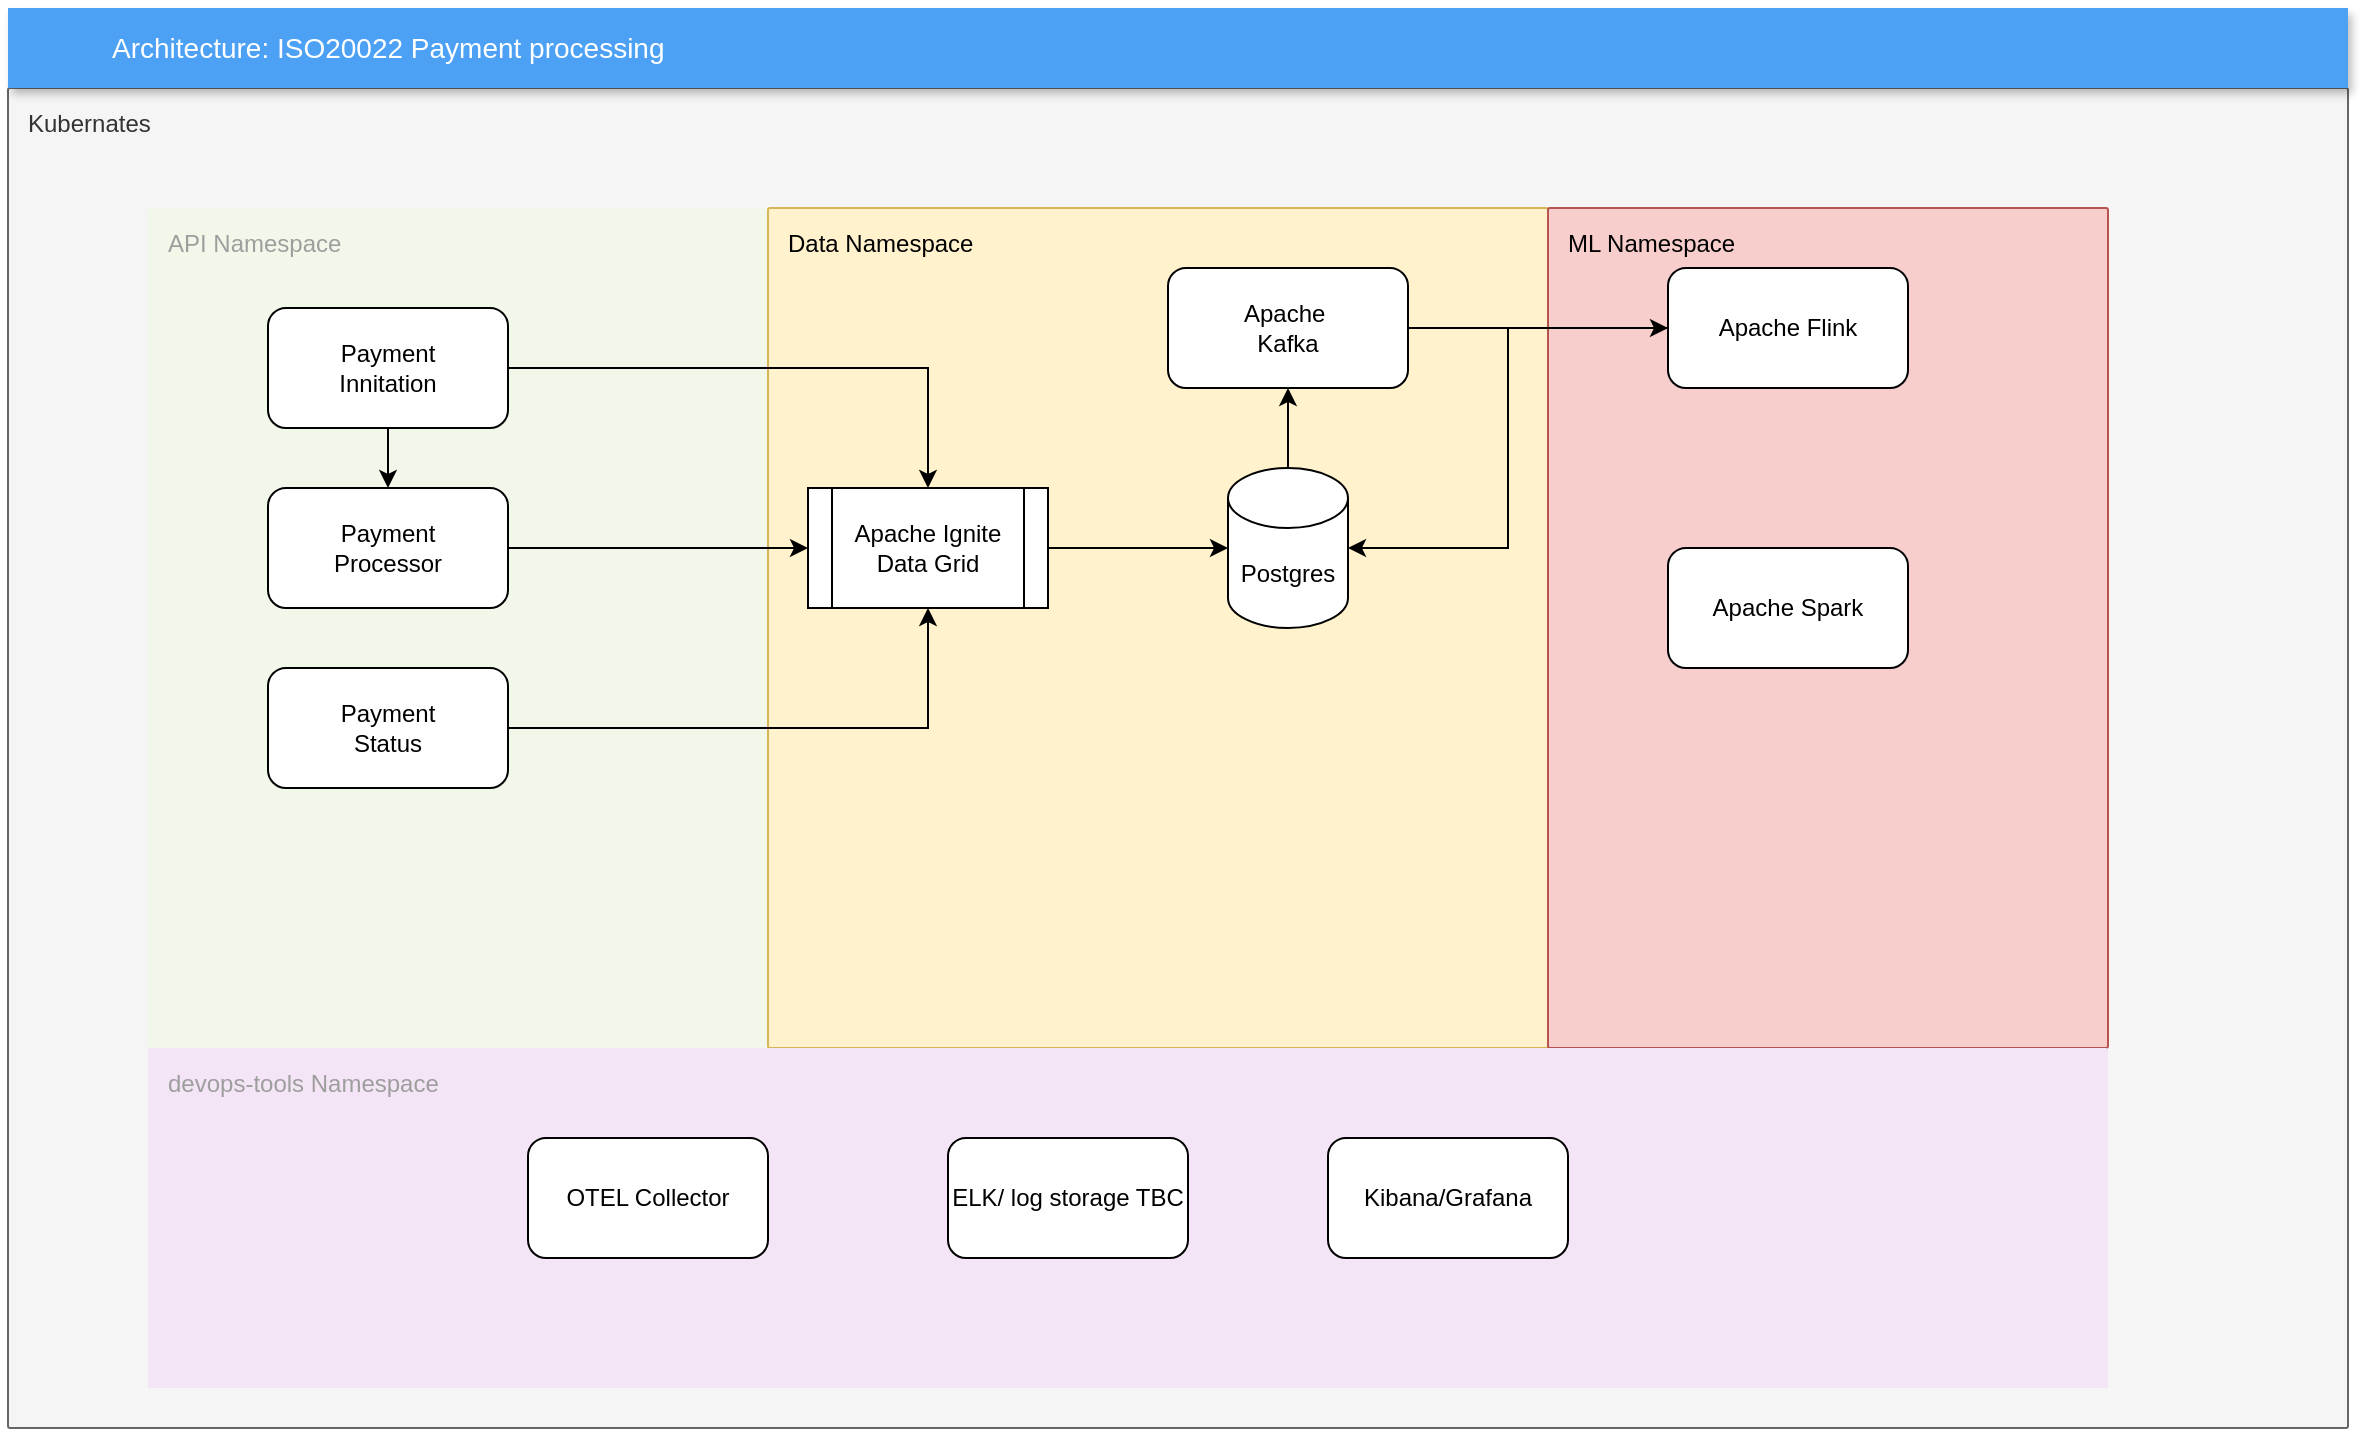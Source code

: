 <mxfile version="24.2.7" type="github">
  <diagram name="Page-1" id="MLtQk3vHUTkxgNtXT_qU">
    <mxGraphModel dx="1026" dy="1788" grid="1" gridSize="10" guides="1" tooltips="1" connect="1" arrows="1" fold="1" page="1" pageScale="1" pageWidth="827" pageHeight="1169" math="0" shadow="0">
      <root>
        <mxCell id="0" />
        <mxCell id="1" parent="0" />
        <mxCell id="Mw8HzguYVF91iIR_zXkX-1" value="Kubernates" style="sketch=0;points=[[0,0,0],[0.25,0,0],[0.5,0,0],[0.75,0,0],[1,0,0],[1,0.25,0],[1,0.5,0],[1,0.75,0],[1,1,0],[0.75,1,0],[0.5,1,0],[0.25,1,0],[0,1,0],[0,0.75,0],[0,0.5,0],[0,0.25,0]];rounded=1;absoluteArcSize=1;arcSize=2;html=1;shadow=0;dashed=0;fontSize=12;align=left;verticalAlign=top;spacing=10;spacingTop=-4;whiteSpace=wrap;fillColor=#f5f5f5;fontColor=#333333;strokeColor=#666666;" vertex="1" parent="1">
          <mxGeometry x="90" y="30" width="1170" height="670" as="geometry" />
        </mxCell>
        <mxCell id="Mw8HzguYVF91iIR_zXkX-12" value="API Namespace" style="sketch=0;points=[[0,0,0],[0.25,0,0],[0.5,0,0],[0.75,0,0],[1,0,0],[1,0.25,0],[1,0.5,0],[1,0.75,0],[1,1,0],[0.75,1,0],[0.5,1,0],[0.25,1,0],[0,1,0],[0,0.75,0],[0,0.5,0],[0,0.25,0]];rounded=1;absoluteArcSize=1;arcSize=2;html=1;strokeColor=none;gradientColor=none;shadow=0;dashed=0;fontSize=12;fontColor=#9E9E9E;align=left;verticalAlign=top;spacing=10;spacingTop=-4;whiteSpace=wrap;fillColor=#F1F8E9;" vertex="1" parent="1">
          <mxGeometry x="160" y="90" width="310" height="420" as="geometry" />
        </mxCell>
        <mxCell id="Mw8HzguYVF91iIR_zXkX-17" style="edgeStyle=orthogonalEdgeStyle;rounded=0;orthogonalLoop=1;jettySize=auto;html=1;" edge="1" parent="1" source="Mw8HzguYVF91iIR_zXkX-3" target="Mw8HzguYVF91iIR_zXkX-4">
          <mxGeometry relative="1" as="geometry" />
        </mxCell>
        <mxCell id="Mw8HzguYVF91iIR_zXkX-3" value="Payment&lt;div&gt;Innitation&lt;/div&gt;" style="rounded=1;whiteSpace=wrap;html=1;" vertex="1" parent="1">
          <mxGeometry x="220" y="140" width="120" height="60" as="geometry" />
        </mxCell>
        <mxCell id="Mw8HzguYVF91iIR_zXkX-4" value="Payment&lt;div&gt;Processor&lt;/div&gt;" style="rounded=1;whiteSpace=wrap;html=1;" vertex="1" parent="1">
          <mxGeometry x="220" y="230" width="120" height="60" as="geometry" />
        </mxCell>
        <mxCell id="Mw8HzguYVF91iIR_zXkX-5" value="Payment&lt;div&gt;Status&lt;/div&gt;" style="rounded=1;whiteSpace=wrap;html=1;" vertex="1" parent="1">
          <mxGeometry x="220" y="320" width="120" height="60" as="geometry" />
        </mxCell>
        <mxCell id="Mw8HzguYVF91iIR_zXkX-13" value="Data Namespace" style="sketch=0;points=[[0,0,0],[0.25,0,0],[0.5,0,0],[0.75,0,0],[1,0,0],[1,0.25,0],[1,0.5,0],[1,0.75,0],[1,1,0],[0.75,1,0],[0.5,1,0],[0.25,1,0],[0,1,0],[0,0.75,0],[0,0.5,0],[0,0.25,0]];rounded=1;absoluteArcSize=1;arcSize=2;html=1;strokeColor=#d6b656;shadow=0;dashed=0;fontSize=12;align=left;verticalAlign=top;spacing=10;spacingTop=-4;whiteSpace=wrap;fillColor=#fff2cc;" vertex="1" parent="1">
          <mxGeometry x="470" y="90" width="390" height="420" as="geometry" />
        </mxCell>
        <mxCell id="Mw8HzguYVF91iIR_zXkX-32" value="" style="edgeStyle=orthogonalEdgeStyle;rounded=0;orthogonalLoop=1;jettySize=auto;html=1;" edge="1" parent="1" source="Mw8HzguYVF91iIR_zXkX-6" target="Mw8HzguYVF91iIR_zXkX-7">
          <mxGeometry relative="1" as="geometry" />
        </mxCell>
        <mxCell id="Mw8HzguYVF91iIR_zXkX-6" value="Apache Ignite&lt;div&gt;Data Grid&lt;/div&gt;" style="shape=process;whiteSpace=wrap;html=1;backgroundOutline=1;" vertex="1" parent="1">
          <mxGeometry x="490" y="230" width="120" height="60" as="geometry" />
        </mxCell>
        <mxCell id="Mw8HzguYVF91iIR_zXkX-33" value="" style="edgeStyle=orthogonalEdgeStyle;rounded=0;orthogonalLoop=1;jettySize=auto;html=1;" edge="1" parent="1" source="Mw8HzguYVF91iIR_zXkX-7" target="Mw8HzguYVF91iIR_zXkX-20">
          <mxGeometry relative="1" as="geometry" />
        </mxCell>
        <mxCell id="Mw8HzguYVF91iIR_zXkX-7" value="Postgres" style="shape=cylinder3;whiteSpace=wrap;html=1;boundedLbl=1;backgroundOutline=1;size=15;" vertex="1" parent="1">
          <mxGeometry x="700" y="220" width="60" height="80" as="geometry" />
        </mxCell>
        <mxCell id="Mw8HzguYVF91iIR_zXkX-14" style="edgeStyle=orthogonalEdgeStyle;rounded=0;orthogonalLoop=1;jettySize=auto;html=1;" edge="1" parent="1" source="Mw8HzguYVF91iIR_zXkX-3" target="Mw8HzguYVF91iIR_zXkX-6">
          <mxGeometry relative="1" as="geometry" />
        </mxCell>
        <mxCell id="Mw8HzguYVF91iIR_zXkX-15" style="edgeStyle=orthogonalEdgeStyle;rounded=0;orthogonalLoop=1;jettySize=auto;html=1;entryX=0;entryY=0.5;entryDx=0;entryDy=0;" edge="1" parent="1" source="Mw8HzguYVF91iIR_zXkX-4" target="Mw8HzguYVF91iIR_zXkX-6">
          <mxGeometry relative="1" as="geometry" />
        </mxCell>
        <mxCell id="Mw8HzguYVF91iIR_zXkX-16" style="edgeStyle=orthogonalEdgeStyle;rounded=0;orthogonalLoop=1;jettySize=auto;html=1;" edge="1" parent="1" source="Mw8HzguYVF91iIR_zXkX-5" target="Mw8HzguYVF91iIR_zXkX-6">
          <mxGeometry relative="1" as="geometry" />
        </mxCell>
        <mxCell id="Mw8HzguYVF91iIR_zXkX-19" value="ML Namespace" style="sketch=0;points=[[0,0,0],[0.25,0,0],[0.5,0,0],[0.75,0,0],[1,0,0],[1,0.25,0],[1,0.5,0],[1,0.75,0],[1,1,0],[0.75,1,0],[0.5,1,0],[0.25,1,0],[0,1,0],[0,0.75,0],[0,0.5,0],[0,0.25,0]];rounded=1;absoluteArcSize=1;arcSize=2;html=1;strokeColor=#b85450;shadow=0;dashed=0;fontSize=12;align=left;verticalAlign=top;spacing=10;spacingTop=-4;whiteSpace=wrap;fillColor=#f8cecc;" vertex="1" parent="1">
          <mxGeometry x="860" y="90" width="280" height="420" as="geometry" />
        </mxCell>
        <mxCell id="Mw8HzguYVF91iIR_zXkX-35" style="edgeStyle=orthogonalEdgeStyle;rounded=0;orthogonalLoop=1;jettySize=auto;html=1;entryX=0;entryY=0.5;entryDx=0;entryDy=0;" edge="1" parent="1" source="Mw8HzguYVF91iIR_zXkX-20" target="Mw8HzguYVF91iIR_zXkX-26">
          <mxGeometry relative="1" as="geometry" />
        </mxCell>
        <mxCell id="Mw8HzguYVF91iIR_zXkX-20" value="Apache&amp;nbsp;&lt;div&gt;Kafka&lt;/div&gt;" style="rounded=1;whiteSpace=wrap;html=1;" vertex="1" parent="1">
          <mxGeometry x="670" y="120" width="120" height="60" as="geometry" />
        </mxCell>
        <mxCell id="Mw8HzguYVF91iIR_zXkX-26" value="Apache Flink" style="rounded=1;whiteSpace=wrap;html=1;" vertex="1" parent="1">
          <mxGeometry x="920" y="120" width="120" height="60" as="geometry" />
        </mxCell>
        <mxCell id="Mw8HzguYVF91iIR_zXkX-30" value="Apache Spark" style="rounded=1;whiteSpace=wrap;html=1;" vertex="1" parent="1">
          <mxGeometry x="920" y="260" width="120" height="60" as="geometry" />
        </mxCell>
        <mxCell id="Mw8HzguYVF91iIR_zXkX-36" style="edgeStyle=orthogonalEdgeStyle;rounded=0;orthogonalLoop=1;jettySize=auto;html=1;entryX=1;entryY=0.5;entryDx=0;entryDy=0;entryPerimeter=0;" edge="1" parent="1" source="Mw8HzguYVF91iIR_zXkX-26" target="Mw8HzguYVF91iIR_zXkX-7">
          <mxGeometry relative="1" as="geometry" />
        </mxCell>
        <mxCell id="Mw8HzguYVF91iIR_zXkX-38" value="Architecture: ISO20022 Payment processing&amp;nbsp;" style="fillColor=#4DA1F5;strokeColor=none;shadow=1;gradientColor=none;fontSize=14;align=left;spacingLeft=50;fontColor=#ffffff;whiteSpace=wrap;html=1;" vertex="1" parent="1">
          <mxGeometry x="90" y="-10" width="1170" height="40" as="geometry" />
        </mxCell>
        <mxCell id="Mw8HzguYVF91iIR_zXkX-39" value="devops-tools Namespace" style="sketch=0;points=[[0,0,0],[0.25,0,0],[0.5,0,0],[0.75,0,0],[1,0,0],[1,0.25,0],[1,0.5,0],[1,0.75,0],[1,1,0],[0.75,1,0],[0.5,1,0],[0.25,1,0],[0,1,0],[0,0.75,0],[0,0.5,0],[0,0.25,0]];rounded=1;absoluteArcSize=1;arcSize=2;html=1;strokeColor=none;gradientColor=none;shadow=0;dashed=0;fontSize=12;fontColor=#9E9E9E;align=left;verticalAlign=top;spacing=10;spacingTop=-4;whiteSpace=wrap;fillColor=#F3E5F5;" vertex="1" parent="1">
          <mxGeometry x="160" y="510" width="980" height="170" as="geometry" />
        </mxCell>
        <mxCell id="Mw8HzguYVF91iIR_zXkX-40" value="Kibana/Grafana" style="rounded=1;whiteSpace=wrap;html=1;" vertex="1" parent="1">
          <mxGeometry x="750" y="555" width="120" height="60" as="geometry" />
        </mxCell>
        <mxCell id="Mw8HzguYVF91iIR_zXkX-41" value="ELK/ log storage TBC" style="rounded=1;whiteSpace=wrap;html=1;" vertex="1" parent="1">
          <mxGeometry x="560" y="555" width="120" height="60" as="geometry" />
        </mxCell>
        <mxCell id="Mw8HzguYVF91iIR_zXkX-42" value="OTEL Collector" style="rounded=1;whiteSpace=wrap;html=1;" vertex="1" parent="1">
          <mxGeometry x="350" y="555" width="120" height="60" as="geometry" />
        </mxCell>
      </root>
    </mxGraphModel>
  </diagram>
</mxfile>

